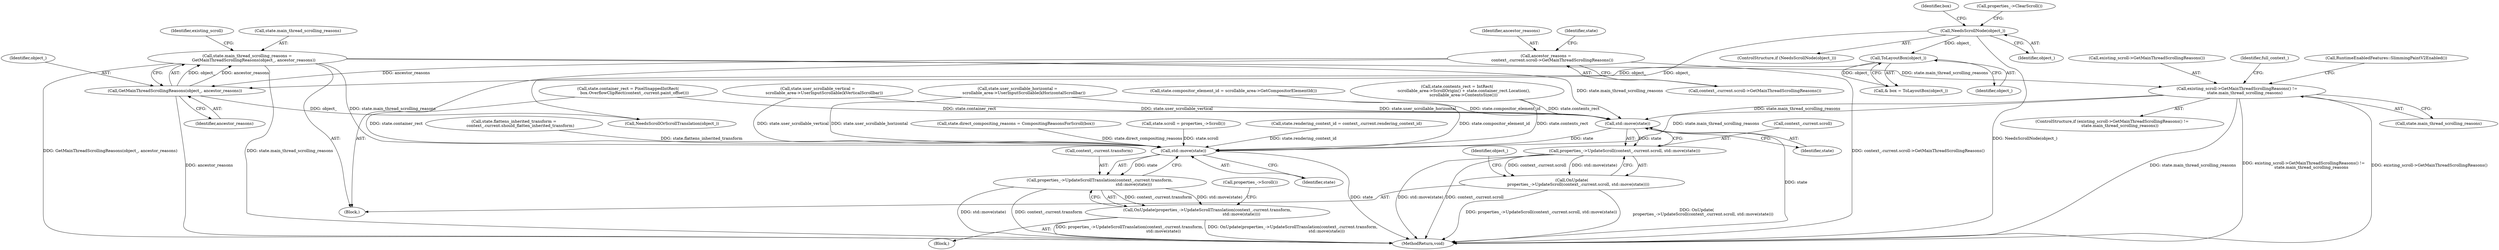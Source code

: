 digraph "1_Chrome_f911e11e7f6b5c0d6f5ee694a9871de6619889f7_13@API" {
"1000163" [label="(Call,state.main_thread_scrolling_reasons =\n          GetMainThreadScrollingReasons(object_, ancestor_reasons))"];
"1000167" [label="(Call,GetMainThreadScrollingReasons(object_, ancestor_reasons))"];
"1000114" [label="(Call,ToLayoutBox(object_))"];
"1000108" [label="(Call,NeedsScrollNode(object_))"];
"1000160" [label="(Call,ancestor_reasons =\n          context_.current.scroll->GetMainThreadScrollingReasons())"];
"1000174" [label="(Call,existing_scroll->GetMainThreadScrollingReasons() !=\n            state.main_thread_scrolling_reasons)"];
"1000200" [label="(Call,std::move(state))"];
"1000194" [label="(Call,properties_->UpdateScroll(context_.current.scroll, std::move(state)))"];
"1000193" [label="(Call,OnUpdate(\n          properties_->UpdateScroll(context_.current.scroll, std::move(state))))"];
"1000266" [label="(Call,std::move(state))"];
"1000260" [label="(Call,properties_->UpdateScrollTranslation(context_.current.transform,\n                                                     std::move(state)))"];
"1000259" [label="(Call,OnUpdate(properties_->UpdateScrollTranslation(context_.current.transform,\n                                                     std::move(state))))"];
"1000188" [label="(Call,state.compositor_element_id = scrollable_area->GetCompositorElementId())"];
"1000239" [label="(Call,state.direct_compositing_reasons = CompositingReasonsForScroll(box))"];
"1000121" [label="(Call,state.container_rect = PixelSnappedIntRect(\n          box.OverflowClipRect(context_.current.paint_offset)))"];
"1000162" [label="(Call,context_.current.scroll->GetMainThreadScrollingReasons())"];
"1000161" [label="(Identifier,ancestor_reasons)"];
"1000175" [label="(Call,existing_scroll->GetMainThreadScrollingReasons())"];
"1000181" [label="(Identifier,full_context_)"];
"1000208" [label="(Identifier,object_)"];
"1000259" [label="(Call,OnUpdate(properties_->UpdateScrollTranslation(context_.current.transform,\n                                                     std::move(state))))"];
"1000266" [label="(Call,std::move(state))"];
"1000168" [label="(Identifier,object_)"];
"1000261" [label="(Call,context_.current.transform)"];
"1000153" [label="(Call,state.user_scrollable_vertical =\n          scrollable_area->UserInputScrollable(kVerticalScrollbar))"];
"1000112" [label="(Call,& box = ToLayoutBox(object_))"];
"1000107" [label="(ControlStructure,if (NeedsScrollNode(object_)))"];
"1000163" [label="(Call,state.main_thread_scrolling_reasons =\n          GetMainThreadScrollingReasons(object_, ancestor_reasons))"];
"1000173" [label="(ControlStructure,if (existing_scroll->GetMainThreadScrollingReasons() !=\n            state.main_thread_scrolling_reasons))"];
"1000108" [label="(Call,NeedsScrollNode(object_))"];
"1000171" [label="(Identifier,existing_scroll)"];
"1000113" [label="(Identifier,box)"];
"1000160" [label="(Call,ancestor_reasons =\n          context_.current.scroll->GetMainThreadScrollingReasons())"];
"1000207" [label="(Call,NeedsScrollOrScrollTranslation(object_))"];
"1000201" [label="(Identifier,state)"];
"1000267" [label="(Identifier,state)"];
"1000115" [label="(Identifier,object_)"];
"1000254" [label="(Call,state.scroll = properties_->Scroll())"];
"1000200" [label="(Call,std::move(state))"];
"1000194" [label="(Call,properties_->UpdateScroll(context_.current.scroll, std::move(state)))"];
"1000169" [label="(Identifier,ancestor_reasons)"];
"1000114" [label="(Call,ToLayoutBox(object_))"];
"1000193" [label="(Call,OnUpdate(\n          properties_->UpdateScroll(context_.current.scroll, std::move(state))))"];
"1000205" [label="(Call,properties_->ClearScroll())"];
"1000209" [label="(Block,)"];
"1000245" [label="(Call,state.rendering_context_id = context_.current.rendering_context_id)"];
"1000195" [label="(Call,context_.current.scroll)"];
"1000273" [label="(Call,properties_->Scroll())"];
"1000176" [label="(Call,state.main_thread_scrolling_reasons)"];
"1000165" [label="(Identifier,state)"];
"1000174" [label="(Call,existing_scroll->GetMainThreadScrollingReasons() !=\n            state.main_thread_scrolling_reasons)"];
"1000132" [label="(Call,state.contents_rect = IntRect(\n          -scrollable_area->ScrollOrigin() + state.container_rect.Location(),\n          scrollable_area->ContentsSize()))"];
"1000109" [label="(Identifier,object_)"];
"1000186" [label="(Call,RuntimeEnabledFeatures::SlimmingPaintV2Enabled())"];
"1000225" [label="(Call,state.flattens_inherited_transform =\n          context_.current.should_flatten_inherited_transform)"];
"1000167" [label="(Call,GetMainThreadScrollingReasons(object_, ancestor_reasons))"];
"1000298" [label="(MethodReturn,void)"];
"1000164" [label="(Call,state.main_thread_scrolling_reasons)"];
"1000260" [label="(Call,properties_->UpdateScrollTranslation(context_.current.transform,\n                                                     std::move(state)))"];
"1000147" [label="(Call,state.user_scrollable_horizontal =\n          scrollable_area->UserInputScrollable(kHorizontalScrollbar))"];
"1000110" [label="(Block,)"];
"1000163" -> "1000110"  [label="AST: "];
"1000163" -> "1000167"  [label="CFG: "];
"1000164" -> "1000163"  [label="AST: "];
"1000167" -> "1000163"  [label="AST: "];
"1000171" -> "1000163"  [label="CFG: "];
"1000163" -> "1000298"  [label="DDG: state.main_thread_scrolling_reasons"];
"1000163" -> "1000298"  [label="DDG: GetMainThreadScrollingReasons(object_, ancestor_reasons)"];
"1000167" -> "1000163"  [label="DDG: object_"];
"1000167" -> "1000163"  [label="DDG: ancestor_reasons"];
"1000163" -> "1000174"  [label="DDG: state.main_thread_scrolling_reasons"];
"1000163" -> "1000200"  [label="DDG: state.main_thread_scrolling_reasons"];
"1000163" -> "1000266"  [label="DDG: state.main_thread_scrolling_reasons"];
"1000167" -> "1000169"  [label="CFG: "];
"1000168" -> "1000167"  [label="AST: "];
"1000169" -> "1000167"  [label="AST: "];
"1000167" -> "1000298"  [label="DDG: ancestor_reasons"];
"1000114" -> "1000167"  [label="DDG: object_"];
"1000160" -> "1000167"  [label="DDG: ancestor_reasons"];
"1000167" -> "1000207"  [label="DDG: object_"];
"1000114" -> "1000112"  [label="AST: "];
"1000114" -> "1000115"  [label="CFG: "];
"1000115" -> "1000114"  [label="AST: "];
"1000112" -> "1000114"  [label="CFG: "];
"1000114" -> "1000112"  [label="DDG: object_"];
"1000108" -> "1000114"  [label="DDG: object_"];
"1000108" -> "1000107"  [label="AST: "];
"1000108" -> "1000109"  [label="CFG: "];
"1000109" -> "1000108"  [label="AST: "];
"1000113" -> "1000108"  [label="CFG: "];
"1000205" -> "1000108"  [label="CFG: "];
"1000108" -> "1000298"  [label="DDG: NeedsScrollNode(object_)"];
"1000108" -> "1000207"  [label="DDG: object_"];
"1000160" -> "1000110"  [label="AST: "];
"1000160" -> "1000162"  [label="CFG: "];
"1000161" -> "1000160"  [label="AST: "];
"1000162" -> "1000160"  [label="AST: "];
"1000165" -> "1000160"  [label="CFG: "];
"1000160" -> "1000298"  [label="DDG: context_.current.scroll->GetMainThreadScrollingReasons()"];
"1000174" -> "1000173"  [label="AST: "];
"1000174" -> "1000176"  [label="CFG: "];
"1000175" -> "1000174"  [label="AST: "];
"1000176" -> "1000174"  [label="AST: "];
"1000181" -> "1000174"  [label="CFG: "];
"1000186" -> "1000174"  [label="CFG: "];
"1000174" -> "1000298"  [label="DDG: state.main_thread_scrolling_reasons"];
"1000174" -> "1000298"  [label="DDG: existing_scroll->GetMainThreadScrollingReasons() !=\n            state.main_thread_scrolling_reasons"];
"1000174" -> "1000298"  [label="DDG: existing_scroll->GetMainThreadScrollingReasons()"];
"1000174" -> "1000200"  [label="DDG: state.main_thread_scrolling_reasons"];
"1000174" -> "1000266"  [label="DDG: state.main_thread_scrolling_reasons"];
"1000200" -> "1000194"  [label="AST: "];
"1000200" -> "1000201"  [label="CFG: "];
"1000201" -> "1000200"  [label="AST: "];
"1000194" -> "1000200"  [label="CFG: "];
"1000200" -> "1000298"  [label="DDG: state"];
"1000200" -> "1000194"  [label="DDG: state"];
"1000188" -> "1000200"  [label="DDG: state.compositor_element_id"];
"1000132" -> "1000200"  [label="DDG: state.contents_rect"];
"1000153" -> "1000200"  [label="DDG: state.user_scrollable_vertical"];
"1000121" -> "1000200"  [label="DDG: state.container_rect"];
"1000147" -> "1000200"  [label="DDG: state.user_scrollable_horizontal"];
"1000200" -> "1000266"  [label="DDG: state"];
"1000194" -> "1000193"  [label="AST: "];
"1000195" -> "1000194"  [label="AST: "];
"1000193" -> "1000194"  [label="CFG: "];
"1000194" -> "1000298"  [label="DDG: std::move(state)"];
"1000194" -> "1000298"  [label="DDG: context_.current.scroll"];
"1000194" -> "1000193"  [label="DDG: context_.current.scroll"];
"1000194" -> "1000193"  [label="DDG: std::move(state)"];
"1000193" -> "1000110"  [label="AST: "];
"1000208" -> "1000193"  [label="CFG: "];
"1000193" -> "1000298"  [label="DDG: properties_->UpdateScroll(context_.current.scroll, std::move(state))"];
"1000193" -> "1000298"  [label="DDG: OnUpdate(\n          properties_->UpdateScroll(context_.current.scroll, std::move(state)))"];
"1000266" -> "1000260"  [label="AST: "];
"1000266" -> "1000267"  [label="CFG: "];
"1000267" -> "1000266"  [label="AST: "];
"1000260" -> "1000266"  [label="CFG: "];
"1000266" -> "1000298"  [label="DDG: state"];
"1000266" -> "1000260"  [label="DDG: state"];
"1000254" -> "1000266"  [label="DDG: state.scroll"];
"1000225" -> "1000266"  [label="DDG: state.flattens_inherited_transform"];
"1000132" -> "1000266"  [label="DDG: state.contents_rect"];
"1000153" -> "1000266"  [label="DDG: state.user_scrollable_vertical"];
"1000121" -> "1000266"  [label="DDG: state.container_rect"];
"1000245" -> "1000266"  [label="DDG: state.rendering_context_id"];
"1000239" -> "1000266"  [label="DDG: state.direct_compositing_reasons"];
"1000188" -> "1000266"  [label="DDG: state.compositor_element_id"];
"1000147" -> "1000266"  [label="DDG: state.user_scrollable_horizontal"];
"1000260" -> "1000259"  [label="AST: "];
"1000261" -> "1000260"  [label="AST: "];
"1000259" -> "1000260"  [label="CFG: "];
"1000260" -> "1000298"  [label="DDG: std::move(state)"];
"1000260" -> "1000298"  [label="DDG: context_.current.transform"];
"1000260" -> "1000259"  [label="DDG: context_.current.transform"];
"1000260" -> "1000259"  [label="DDG: std::move(state)"];
"1000259" -> "1000209"  [label="AST: "];
"1000273" -> "1000259"  [label="CFG: "];
"1000259" -> "1000298"  [label="DDG: OnUpdate(properties_->UpdateScrollTranslation(context_.current.transform,\n                                                     std::move(state)))"];
"1000259" -> "1000298"  [label="DDG: properties_->UpdateScrollTranslation(context_.current.transform,\n                                                     std::move(state))"];
}
